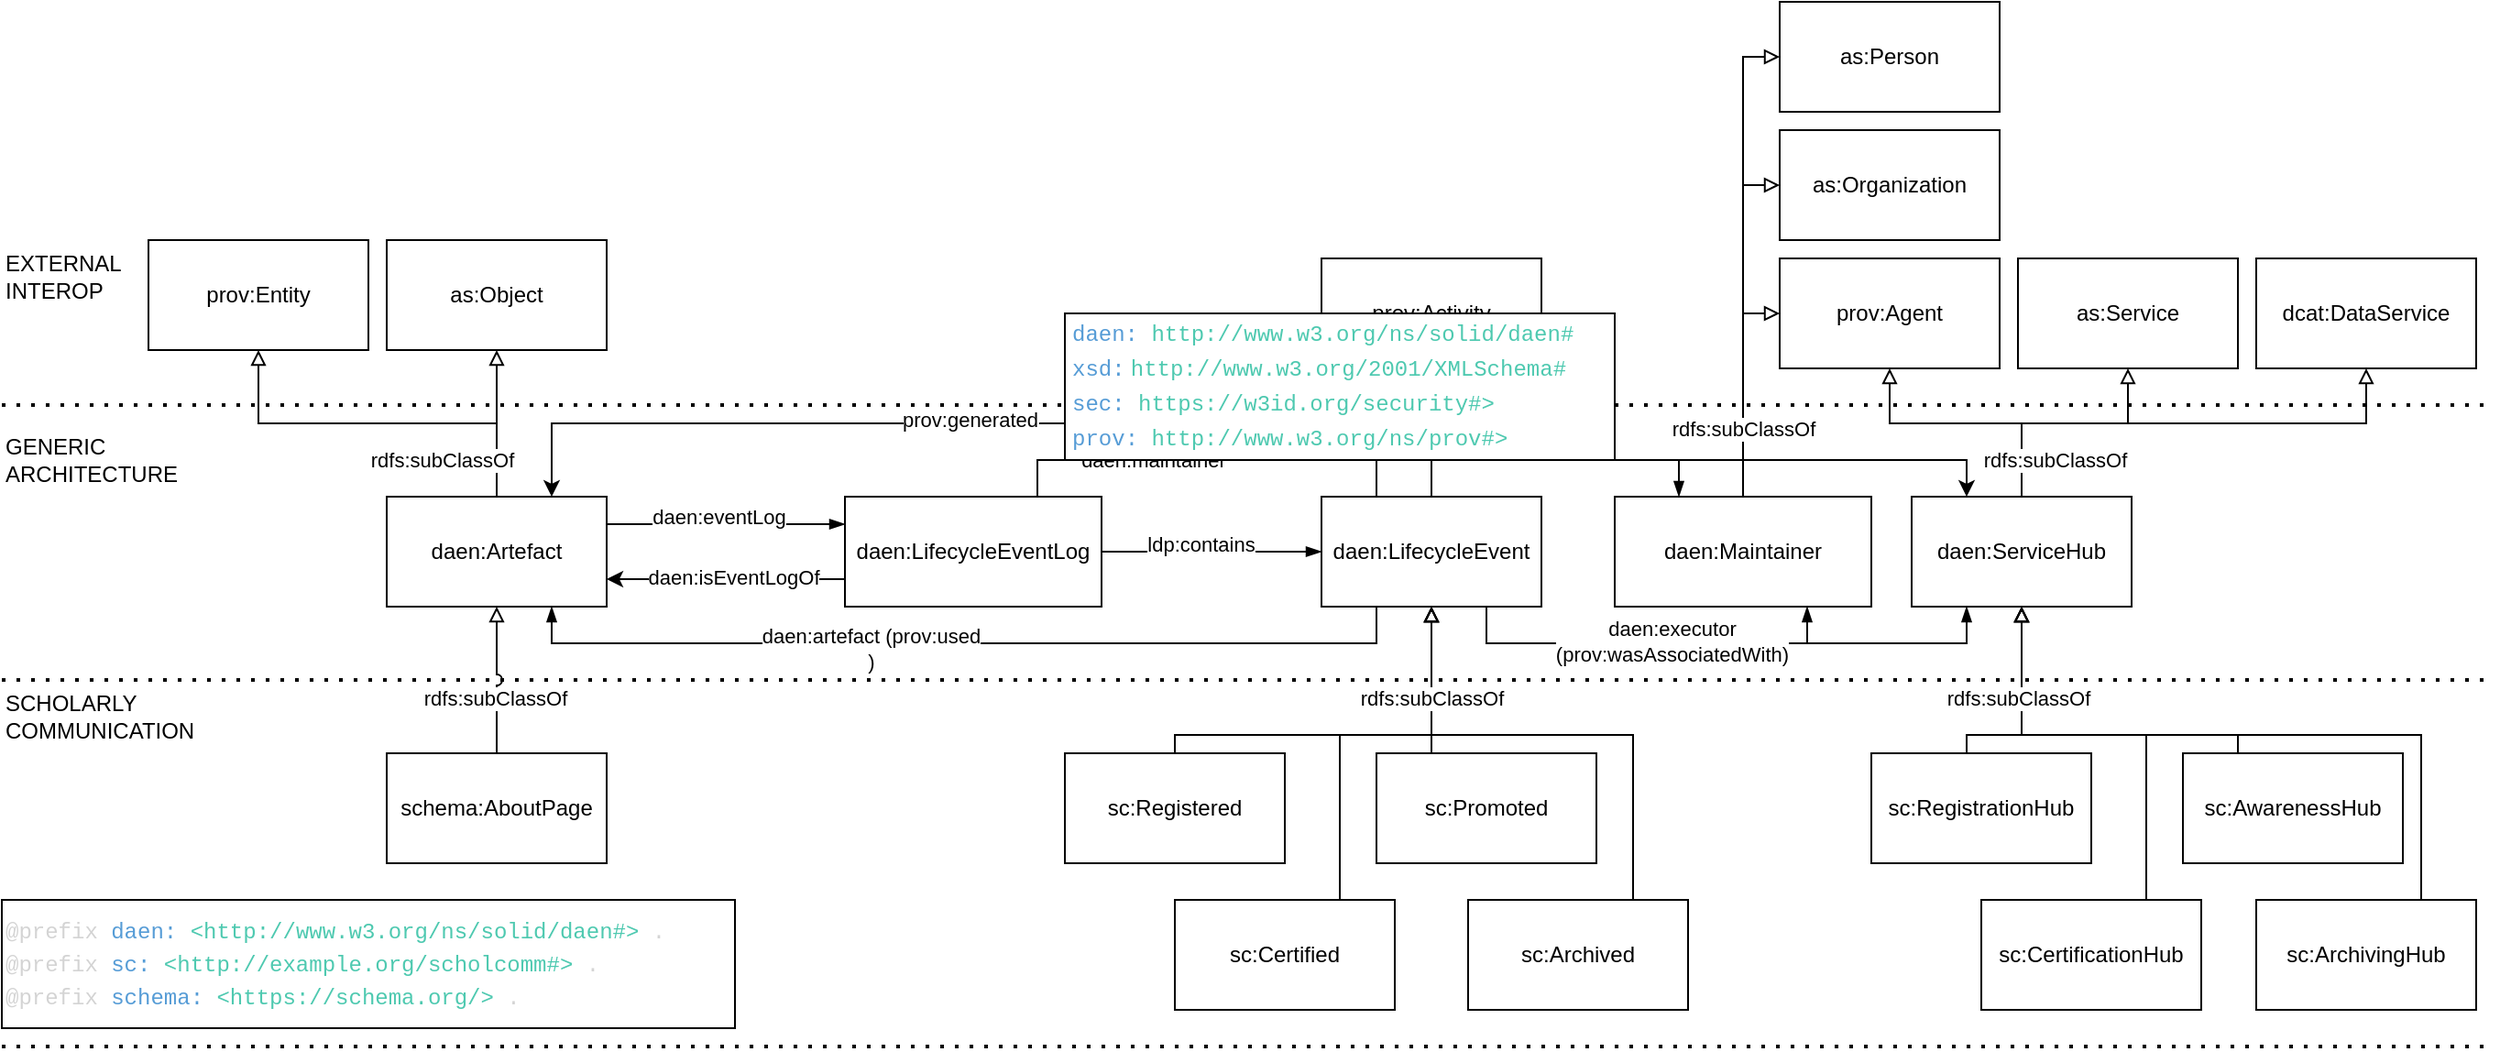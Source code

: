 <mxfile>
    <diagram id="96NRO8-w1tcUMCUkDhEH" name="Page-1">
        <mxGraphModel dx="1364" dy="1617" grid="1" gridSize="10" guides="1" tooltips="1" connect="1" arrows="1" fold="1" page="1" pageScale="1" pageWidth="827" pageHeight="1169" math="0" shadow="0">
            <root>
                <mxCell id="0"/>
                <mxCell id="1" parent="0"/>
                <mxCell id="89" style="edgeStyle=orthogonalEdgeStyle;rounded=0;orthogonalLoop=1;jettySize=auto;html=1;exitX=0.75;exitY=1;exitDx=0;exitDy=0;entryX=0.75;entryY=1;entryDx=0;entryDy=0;endArrow=blockThin;endFill=1;" parent="1" source="4" target="69" edge="1">
                    <mxGeometry relative="1" as="geometry"/>
                </mxCell>
                <mxCell id="2" value="prov:Activity" style="rounded=0;whiteSpace=wrap;html=1;" parent="1" vertex="1">
                    <mxGeometry x="360" y="10" width="120" height="60" as="geometry"/>
                </mxCell>
                <mxCell id="6" style="edgeStyle=orthogonalEdgeStyle;rounded=0;orthogonalLoop=1;jettySize=auto;html=1;exitX=0.5;exitY=0;exitDx=0;exitDy=0;endArrow=block;endFill=0;" parent="1" source="4" target="2" edge="1">
                    <mxGeometry relative="1" as="geometry"/>
                </mxCell>
                <mxCell id="7" value="rdfs:subClassOf" style="edgeLabel;html=1;align=center;verticalAlign=middle;resizable=0;points=[];" parent="6" vertex="1" connectable="0">
                    <mxGeometry x="-0.127" y="-2" relative="1" as="geometry">
                        <mxPoint x="18" y="-9" as="offset"/>
                    </mxGeometry>
                </mxCell>
                <mxCell id="46" style="edgeStyle=orthogonalEdgeStyle;rounded=0;orthogonalLoop=1;jettySize=auto;html=1;exitX=0.75;exitY=1;exitDx=0;exitDy=0;entryX=0.25;entryY=1;entryDx=0;entryDy=0;endArrow=blockThin;endFill=1;" parent="1" source="4" target="11" edge="1">
                    <mxGeometry relative="1" as="geometry"/>
                </mxCell>
                <mxCell id="47" value="daen:executor&lt;br&gt;(prov:wasAssociatedWith)" style="edgeLabel;html=1;align=center;verticalAlign=middle;resizable=0;points=[];" parent="46" vertex="1" connectable="0">
                    <mxGeometry x="-0.024" y="1" relative="1" as="geometry">
                        <mxPoint x="-27" as="offset"/>
                    </mxGeometry>
                </mxCell>
                <mxCell id="4" value="daen:LifecycleEvent" style="rounded=0;whiteSpace=wrap;html=1;" parent="1" vertex="1">
                    <mxGeometry x="360" y="140" width="120" height="60" as="geometry"/>
                </mxCell>
                <mxCell id="8" value="prov:Agent" style="rounded=0;whiteSpace=wrap;html=1;" parent="1" vertex="1">
                    <mxGeometry x="610" y="10" width="120" height="60" as="geometry"/>
                </mxCell>
                <mxCell id="88" style="edgeStyle=orthogonalEdgeStyle;rounded=0;orthogonalLoop=1;jettySize=auto;html=1;exitX=0.5;exitY=0;exitDx=0;exitDy=0;entryX=0.5;entryY=1;entryDx=0;entryDy=0;endArrow=block;endFill=0;" parent="1" source="11" target="87" edge="1">
                    <mxGeometry relative="1" as="geometry">
                        <Array as="points">
                            <mxPoint x="742" y="100"/>
                            <mxPoint x="930" y="100"/>
                        </Array>
                    </mxGeometry>
                </mxCell>
                <mxCell id="11" value="daen:ServiceHub" style="rounded=0;whiteSpace=wrap;html=1;" parent="1" vertex="1">
                    <mxGeometry x="682" y="140" width="120" height="60" as="geometry"/>
                </mxCell>
                <mxCell id="38" style="edgeStyle=orthogonalEdgeStyle;rounded=0;orthogonalLoop=1;jettySize=auto;html=1;exitX=0.25;exitY=0;exitDx=0;exitDy=0;entryX=0.5;entryY=1;entryDx=0;entryDy=0;endArrow=block;endFill=0;" parent="1" source="12" target="11" edge="1">
                    <mxGeometry relative="1" as="geometry">
                        <Array as="points">
                            <mxPoint x="712" y="280"/>
                            <mxPoint x="712" y="270"/>
                            <mxPoint x="742" y="270"/>
                        </Array>
                    </mxGeometry>
                </mxCell>
                <mxCell id="12" value="sc:RegistrationHub" style="rounded=0;whiteSpace=wrap;html=1;" parent="1" vertex="1">
                    <mxGeometry x="660" y="280" width="120" height="60" as="geometry"/>
                </mxCell>
                <mxCell id="14" value="as:Object" style="rounded=0;whiteSpace=wrap;html=1;" parent="1" vertex="1">
                    <mxGeometry x="-150" width="120" height="60" as="geometry"/>
                </mxCell>
                <mxCell id="15" value="as:Service" style="rounded=0;whiteSpace=wrap;html=1;" parent="1" vertex="1">
                    <mxGeometry x="740" y="10" width="120" height="60" as="geometry"/>
                </mxCell>
                <mxCell id="16" style="edgeStyle=orthogonalEdgeStyle;rounded=0;orthogonalLoop=1;jettySize=auto;html=1;exitX=0.5;exitY=0;exitDx=0;exitDy=0;entryX=0.5;entryY=1;entryDx=0;entryDy=0;endArrow=block;endFill=0;" parent="1" source="11" target="15" edge="1">
                    <mxGeometry relative="1" as="geometry">
                        <Array as="points">
                            <mxPoint x="742" y="100"/>
                            <mxPoint x="800" y="100"/>
                        </Array>
                    </mxGeometry>
                </mxCell>
                <mxCell id="9" style="edgeStyle=orthogonalEdgeStyle;rounded=0;orthogonalLoop=1;jettySize=auto;html=1;exitX=0.5;exitY=0;exitDx=0;exitDy=0;endArrow=block;endFill=0;" parent="1" source="11" target="8" edge="1">
                    <mxGeometry relative="1" as="geometry">
                        <Array as="points">
                            <mxPoint x="742" y="100"/>
                            <mxPoint x="670" y="100"/>
                        </Array>
                    </mxGeometry>
                </mxCell>
                <mxCell id="10" value="rdfs:subClassOf" style="edgeLabel;html=1;align=center;verticalAlign=middle;resizable=0;points=[];" parent="9" vertex="1" connectable="0">
                    <mxGeometry x="-0.127" y="-2" relative="1" as="geometry">
                        <mxPoint x="40" y="22" as="offset"/>
                    </mxGeometry>
                </mxCell>
                <mxCell id="18" style="edgeStyle=orthogonalEdgeStyle;rounded=0;orthogonalLoop=1;jettySize=auto;html=1;exitX=0.5;exitY=0;exitDx=0;exitDy=0;endArrow=block;endFill=0;" parent="1" source="17" target="14" edge="1">
                    <mxGeometry relative="1" as="geometry"/>
                </mxCell>
                <mxCell id="20" style="edgeStyle=orthogonalEdgeStyle;rounded=0;orthogonalLoop=1;jettySize=auto;html=1;exitX=0.5;exitY=0;exitDx=0;exitDy=0;entryX=0.5;entryY=1;entryDx=0;entryDy=0;endArrow=block;endFill=0;" parent="1" source="17" target="19" edge="1">
                    <mxGeometry relative="1" as="geometry"/>
                </mxCell>
                <mxCell id="35" value="rdfs:subClassOf" style="edgeLabel;html=1;align=center;verticalAlign=middle;resizable=0;points=[];" parent="20" vertex="1" connectable="0">
                    <mxGeometry x="-0.525" y="-1" relative="1" as="geometry">
                        <mxPoint x="-20" y="21" as="offset"/>
                    </mxGeometry>
                </mxCell>
                <mxCell id="80" style="edgeStyle=orthogonalEdgeStyle;rounded=0;orthogonalLoop=1;jettySize=auto;html=1;exitX=1;exitY=0.25;exitDx=0;exitDy=0;entryX=0;entryY=0.25;entryDx=0;entryDy=0;endArrow=blockThin;endFill=1;" parent="1" source="17" target="57" edge="1">
                    <mxGeometry relative="1" as="geometry"/>
                </mxCell>
                <mxCell id="81" value="daen:eventLog" style="edgeLabel;html=1;align=center;verticalAlign=middle;resizable=0;points=[];" parent="80" vertex="1" connectable="0">
                    <mxGeometry x="-0.062" y="4" relative="1" as="geometry">
                        <mxPoint as="offset"/>
                    </mxGeometry>
                </mxCell>
                <mxCell id="17" value="daen:Artefact" style="rounded=0;whiteSpace=wrap;html=1;" parent="1" vertex="1">
                    <mxGeometry x="-150" y="140" width="120" height="60" as="geometry"/>
                </mxCell>
                <mxCell id="19" value="prov:Entity" style="rounded=0;whiteSpace=wrap;html=1;" parent="1" vertex="1">
                    <mxGeometry x="-280" width="120" height="60" as="geometry"/>
                </mxCell>
                <mxCell id="39" style="edgeStyle=orthogonalEdgeStyle;rounded=0;orthogonalLoop=1;jettySize=auto;html=1;exitX=0.75;exitY=0;exitDx=0;exitDy=0;entryX=0.5;entryY=1;entryDx=0;entryDy=0;endArrow=block;endFill=0;" parent="1" source="21" target="11" edge="1">
                    <mxGeometry relative="1" as="geometry">
                        <Array as="points">
                            <mxPoint x="810" y="270"/>
                            <mxPoint x="742" y="270"/>
                        </Array>
                    </mxGeometry>
                </mxCell>
                <mxCell id="21" value="sc:CertificationHub" style="rounded=0;whiteSpace=wrap;html=1;" parent="1" vertex="1">
                    <mxGeometry x="720" y="360" width="120" height="60" as="geometry"/>
                </mxCell>
                <mxCell id="40" style="edgeStyle=orthogonalEdgeStyle;rounded=0;orthogonalLoop=1;jettySize=auto;html=1;entryX=0.5;entryY=1;entryDx=0;entryDy=0;endArrow=block;endFill=0;exitX=0.25;exitY=0;exitDx=0;exitDy=0;" parent="1" source="22" target="11" edge="1">
                    <mxGeometry relative="1" as="geometry">
                        <mxPoint x="860" y="280" as="sourcePoint"/>
                        <Array as="points">
                            <mxPoint x="860" y="270"/>
                            <mxPoint x="742" y="270"/>
                        </Array>
                    </mxGeometry>
                </mxCell>
                <mxCell id="22" value="sc:AwarenessHub" style="rounded=0;whiteSpace=wrap;html=1;" parent="1" vertex="1">
                    <mxGeometry x="830" y="280" width="120" height="60" as="geometry"/>
                </mxCell>
                <mxCell id="23" value="" style="endArrow=none;dashed=1;html=1;dashPattern=1 3;strokeWidth=2;" parent="1" edge="1">
                    <mxGeometry width="50" height="50" relative="1" as="geometry">
                        <mxPoint x="-360" y="240" as="sourcePoint"/>
                        <mxPoint x="1000" y="240" as="targetPoint"/>
                    </mxGeometry>
                </mxCell>
                <mxCell id="24" value="" style="endArrow=none;dashed=1;html=1;dashPattern=1 3;strokeWidth=2;" parent="1" edge="1">
                    <mxGeometry width="50" height="50" relative="1" as="geometry">
                        <mxPoint x="-360" y="440" as="sourcePoint"/>
                        <mxPoint x="1000" y="440" as="targetPoint"/>
                    </mxGeometry>
                </mxCell>
                <mxCell id="41" style="edgeStyle=orthogonalEdgeStyle;rounded=0;orthogonalLoop=1;jettySize=auto;html=1;exitX=0.75;exitY=0;exitDx=0;exitDy=0;endArrow=block;endFill=0;entryX=0.5;entryY=1;entryDx=0;entryDy=0;" parent="1" source="25" target="11" edge="1">
                    <mxGeometry relative="1" as="geometry">
                        <mxPoint x="682" y="180" as="targetPoint"/>
                        <Array as="points">
                            <mxPoint x="960" y="270"/>
                            <mxPoint x="742" y="270"/>
                        </Array>
                    </mxGeometry>
                </mxCell>
                <mxCell id="42" value="rdfs:subClassOf" style="edgeLabel;html=1;align=center;verticalAlign=middle;resizable=0;points=[];" parent="41" vertex="1" connectable="0">
                    <mxGeometry x="0.514" relative="1" as="geometry">
                        <mxPoint x="-24" y="-20" as="offset"/>
                    </mxGeometry>
                </mxCell>
                <mxCell id="25" value="sc:ArchivingHub" style="rounded=0;whiteSpace=wrap;html=1;" parent="1" vertex="1">
                    <mxGeometry x="870" y="360" width="120" height="60" as="geometry"/>
                </mxCell>
                <mxCell id="30" style="edgeStyle=orthogonalEdgeStyle;rounded=0;orthogonalLoop=1;jettySize=auto;html=1;exitX=0.5;exitY=0;exitDx=0;exitDy=0;entryX=0.5;entryY=1;entryDx=0;entryDy=0;endArrow=block;endFill=0;" parent="1" source="26" target="4" edge="1">
                    <mxGeometry relative="1" as="geometry">
                        <Array as="points">
                            <mxPoint x="280" y="270"/>
                            <mxPoint x="420" y="270"/>
                        </Array>
                    </mxGeometry>
                </mxCell>
                <mxCell id="26" value="sc:Registered" style="rounded=0;whiteSpace=wrap;html=1;" parent="1" vertex="1">
                    <mxGeometry x="220" y="280" width="120" height="60" as="geometry"/>
                </mxCell>
                <mxCell id="86" style="edgeStyle=orthogonalEdgeStyle;rounded=0;orthogonalLoop=1;jettySize=auto;html=1;exitX=0.75;exitY=0;exitDx=0;exitDy=0;entryX=0.5;entryY=1;entryDx=0;entryDy=0;endArrow=block;endFill=0;" parent="1" source="27" target="4" edge="1">
                    <mxGeometry relative="1" as="geometry">
                        <Array as="points">
                            <mxPoint x="370" y="270"/>
                            <mxPoint x="420" y="270"/>
                        </Array>
                    </mxGeometry>
                </mxCell>
                <mxCell id="27" value="sc:Certified" style="rounded=0;whiteSpace=wrap;html=1;" parent="1" vertex="1">
                    <mxGeometry x="280" y="360" width="120" height="60" as="geometry"/>
                </mxCell>
                <mxCell id="32" style="edgeStyle=orthogonalEdgeStyle;rounded=0;orthogonalLoop=1;jettySize=auto;html=1;exitX=0.5;exitY=0;exitDx=0;exitDy=0;endArrow=block;endFill=0;entryX=0.5;entryY=1;entryDx=0;entryDy=0;" parent="1" source="28" target="4" edge="1">
                    <mxGeometry relative="1" as="geometry">
                        <mxPoint x="558" y="290" as="targetPoint"/>
                        <Array as="points">
                            <mxPoint x="420" y="280"/>
                        </Array>
                    </mxGeometry>
                </mxCell>
                <mxCell id="28" value="sc:Promoted" style="rounded=0;whiteSpace=wrap;html=1;" parent="1" vertex="1">
                    <mxGeometry x="390" y="280" width="120" height="60" as="geometry"/>
                </mxCell>
                <mxCell id="33" style="edgeStyle=orthogonalEdgeStyle;rounded=0;orthogonalLoop=1;jettySize=auto;html=1;exitX=0.75;exitY=0;exitDx=0;exitDy=0;entryX=0.5;entryY=1;entryDx=0;entryDy=0;endArrow=block;endFill=0;" parent="1" source="29" target="4" edge="1">
                    <mxGeometry relative="1" as="geometry">
                        <Array as="points">
                            <mxPoint x="530" y="270"/>
                            <mxPoint x="420" y="270"/>
                        </Array>
                    </mxGeometry>
                </mxCell>
                <mxCell id="36" value="rdfs:subClassOf" style="edgeLabel;html=1;align=center;verticalAlign=middle;resizable=0;points=[];" parent="33" vertex="1" connectable="0">
                    <mxGeometry x="0.525" y="2" relative="1" as="geometry">
                        <mxPoint x="2" y="-14" as="offset"/>
                    </mxGeometry>
                </mxCell>
                <mxCell id="29" value="sc:Archived" style="rounded=0;whiteSpace=wrap;html=1;" parent="1" vertex="1">
                    <mxGeometry x="440" y="360" width="120" height="60" as="geometry"/>
                </mxCell>
                <mxCell id="67" style="edgeStyle=orthogonalEdgeStyle;rounded=0;jumpStyle=arc;orthogonalLoop=1;jettySize=auto;html=1;exitX=0.5;exitY=0;exitDx=0;exitDy=0;entryX=0.5;entryY=1;entryDx=0;entryDy=0;fontSize=11;endArrow=block;endFill=0;" parent="1" source="43" target="17" edge="1">
                    <mxGeometry relative="1" as="geometry"/>
                </mxCell>
                <mxCell id="90" value="rdfs:subClassOf" style="edgeLabel;html=1;align=center;verticalAlign=middle;resizable=0;points=[];" parent="67" vertex="1" connectable="0">
                    <mxGeometry x="-0.233" y="2" relative="1" as="geometry">
                        <mxPoint x="1" as="offset"/>
                    </mxGeometry>
                </mxCell>
                <mxCell id="43" value="schema:AboutPage" style="rounded=0;whiteSpace=wrap;html=1;" parent="1" vertex="1">
                    <mxGeometry x="-150" y="280" width="120" height="60" as="geometry"/>
                </mxCell>
                <mxCell id="44" value="EXTERNAL&lt;br&gt;INTEROP" style="text;html=1;strokeColor=none;fillColor=none;align=left;verticalAlign=middle;whiteSpace=wrap;rounded=0;" parent="1" vertex="1">
                    <mxGeometry x="-360" y="10" width="60" height="20" as="geometry"/>
                </mxCell>
                <mxCell id="45" value="GENERIC&lt;br&gt;ARCHITECTURE" style="text;html=1;strokeColor=none;fillColor=none;align=left;verticalAlign=middle;whiteSpace=wrap;rounded=0;" parent="1" vertex="1">
                    <mxGeometry x="-360" y="110" width="60" height="20" as="geometry"/>
                </mxCell>
                <mxCell id="49" style="edgeStyle=orthogonalEdgeStyle;rounded=0;orthogonalLoop=1;jettySize=auto;html=1;exitX=0.25;exitY=1;exitDx=0;exitDy=0;entryX=0.75;entryY=1;entryDx=0;entryDy=0;endArrow=blockThin;endFill=1;jumpStyle=arc;" parent="1" source="4" target="17" edge="1">
                    <mxGeometry relative="1" as="geometry"/>
                </mxCell>
                <mxCell id="50" value="daen:artefact (prov:used&lt;br style=&quot;font-size: 11px;&quot;&gt;)" style="edgeLabel;align=center;verticalAlign=middle;resizable=0;points=[];spacing=2;imageAspect=1;html=1;labelPosition=center;verticalLabelPosition=middle;fontSize=11;" parent="49" vertex="1" connectable="0">
                    <mxGeometry x="0.209" y="2" relative="1" as="geometry">
                        <mxPoint y="1" as="offset"/>
                    </mxGeometry>
                </mxCell>
                <mxCell id="53" value="SCHOLARLY&lt;br&gt;COMMUNICATION" style="text;html=1;strokeColor=none;fillColor=none;align=left;verticalAlign=middle;whiteSpace=wrap;rounded=0;" parent="1" vertex="1">
                    <mxGeometry x="-360" y="250" width="60" height="20" as="geometry"/>
                </mxCell>
                <mxCell id="82" style="edgeStyle=orthogonalEdgeStyle;rounded=0;orthogonalLoop=1;jettySize=auto;html=1;exitX=1;exitY=0.5;exitDx=0;exitDy=0;entryX=0;entryY=0.5;entryDx=0;entryDy=0;endArrow=blockThin;endFill=1;" parent="1" source="57" target="4" edge="1">
                    <mxGeometry relative="1" as="geometry"/>
                </mxCell>
                <mxCell id="84" value="ldp:contains" style="edgeLabel;html=1;align=center;verticalAlign=middle;resizable=0;points=[];" parent="82" vertex="1" connectable="0">
                    <mxGeometry x="-0.121" y="4" relative="1" as="geometry">
                        <mxPoint x="1" as="offset"/>
                    </mxGeometry>
                </mxCell>
                <mxCell id="v-Gxst9eKZCNWyyGpTo5-90" style="edgeStyle=orthogonalEdgeStyle;rounded=0;orthogonalLoop=1;jettySize=auto;html=1;exitX=0;exitY=0.75;exitDx=0;exitDy=0;entryX=1;entryY=0.75;entryDx=0;entryDy=0;" parent="1" source="57" target="17" edge="1">
                    <mxGeometry relative="1" as="geometry"/>
                </mxCell>
                <mxCell id="v-Gxst9eKZCNWyyGpTo5-91" value="daen:isEventLogOf" style="edgeLabel;html=1;align=center;verticalAlign=middle;resizable=0;points=[];" parent="v-Gxst9eKZCNWyyGpTo5-90" vertex="1" connectable="0">
                    <mxGeometry x="0.326" y="-1" relative="1" as="geometry">
                        <mxPoint x="25" as="offset"/>
                    </mxGeometry>
                </mxCell>
                <mxCell id="92" style="edgeStyle=orthogonalEdgeStyle;html=1;exitX=0.25;exitY=0;exitDx=0;exitDy=0;entryX=0.75;entryY=0;entryDx=0;entryDy=0;rounded=0;jumpStyle=arc;" parent="1" source="4" target="17" edge="1">
                    <mxGeometry relative="1" as="geometry">
                        <Array as="points">
                            <mxPoint x="390" y="100"/>
                            <mxPoint x="-60" y="100"/>
                        </Array>
                    </mxGeometry>
                </mxCell>
                <mxCell id="93" value="prov:generated" style="edgeLabel;html=1;align=center;verticalAlign=middle;resizable=0;points=[];" parent="92" vertex="1" connectable="0">
                    <mxGeometry x="-0.01" y="-2" relative="1" as="geometry">
                        <mxPoint as="offset"/>
                    </mxGeometry>
                </mxCell>
                <mxCell id="94" style="edgeStyle=orthogonalEdgeStyle;html=1;exitX=0.75;exitY=0;exitDx=0;exitDy=0;entryX=0.25;entryY=0;entryDx=0;entryDy=0;jumpStyle=arc;rounded=0;" edge="1" parent="1" source="57" target="11">
                    <mxGeometry relative="1" as="geometry">
                        <Array as="points">
                            <mxPoint x="205" y="120"/>
                            <mxPoint x="712" y="120"/>
                        </Array>
                    </mxGeometry>
                </mxCell>
                <mxCell id="57" value="daen:LifecycleEventLog" style="rounded=0;whiteSpace=wrap;html=1;" parent="1" vertex="1">
                    <mxGeometry x="100" y="140" width="140" height="60" as="geometry"/>
                </mxCell>
                <mxCell id="65" value="&lt;div style=&quot;color: rgb(212 , 212 , 212) ; font-family: &amp;#34;menlo&amp;#34; , &amp;#34;monaco&amp;#34; , &amp;#34;courier new&amp;#34; , monospace ; font-size: 12px ; line-height: 18px&quot;&gt;&lt;div&gt;@prefix &lt;span style=&quot;color: rgb(86 , 156 , 214)&quot;&gt;daen:&lt;/span&gt; &lt;span style=&quot;color: rgb(78 , 201 , 176)&quot;&gt;&amp;lt;http://www.w3.org/ns/solid/daen#&amp;gt;&lt;/span&gt; . &lt;/div&gt;&lt;div&gt;@prefix &lt;span style=&quot;color: rgb(86 , 156 , 214)&quot;&gt;sc:&lt;/span&gt; &lt;span style=&quot;color: rgb(78 , 201 , 176)&quot;&gt;&amp;lt;http://example.org/scholcomm#&amp;gt;&lt;/span&gt; . &lt;/div&gt;&lt;div&gt;@prefix&amp;nbsp;&lt;span style=&quot;color: rgb(86 , 156 , 214)&quot;&gt;schema:&lt;/span&gt;&amp;nbsp;&lt;span style=&quot;color: rgb(78 , 201 , 176)&quot;&gt;&amp;lt;https://schema.org/&amp;gt;&lt;/span&gt;&amp;nbsp;.&lt;br&gt;&lt;/div&gt;&lt;/div&gt;" style="rounded=0;whiteSpace=wrap;html=1;fontSize=11;align=left;" parent="1" vertex="1">
                    <mxGeometry x="-360" y="360" width="400" height="70" as="geometry"/>
                </mxCell>
                <mxCell id="73" style="edgeStyle=orthogonalEdgeStyle;rounded=0;orthogonalLoop=1;jettySize=auto;html=1;exitX=0.75;exitY=0;exitDx=0;exitDy=0;entryX=0.25;entryY=0;entryDx=0;entryDy=0;endArrow=blockThin;endFill=1;jumpStyle=arc;" parent="1" source="57" target="69" edge="1">
                    <mxGeometry relative="1" as="geometry"/>
                </mxCell>
                <mxCell id="74" value="daen:maintainer" style="edgeLabel;html=1;align=center;verticalAlign=middle;resizable=0;points=[];" parent="73" vertex="1" connectable="0">
                    <mxGeometry x="-0.699" y="4" relative="1" as="geometry">
                        <mxPoint x="24" y="4" as="offset"/>
                    </mxGeometry>
                </mxCell>
                <mxCell id="75" style="edgeStyle=orthogonalEdgeStyle;rounded=0;orthogonalLoop=1;jettySize=auto;html=1;exitX=0.5;exitY=0;exitDx=0;exitDy=0;entryX=0;entryY=0.5;entryDx=0;entryDy=0;endArrow=block;endFill=0;" parent="1" source="69" target="77" edge="1">
                    <mxGeometry relative="1" as="geometry"/>
                </mxCell>
                <mxCell id="78" style="edgeStyle=orthogonalEdgeStyle;rounded=0;orthogonalLoop=1;jettySize=auto;html=1;exitX=0.5;exitY=0;exitDx=0;exitDy=0;entryX=0;entryY=0.5;entryDx=0;entryDy=0;endArrow=block;endFill=0;" parent="1" source="69" target="76" edge="1">
                    <mxGeometry relative="1" as="geometry"/>
                </mxCell>
                <mxCell id="69" value="daen:Maintainer" style="rounded=0;whiteSpace=wrap;html=1;" parent="1" vertex="1">
                    <mxGeometry x="520" y="140" width="140" height="60" as="geometry"/>
                </mxCell>
                <mxCell id="76" value="as:Organization" style="rounded=0;whiteSpace=wrap;html=1;" parent="1" vertex="1">
                    <mxGeometry x="610" y="-60" width="120" height="60" as="geometry"/>
                </mxCell>
                <mxCell id="77" value="as:Person" style="rounded=0;whiteSpace=wrap;html=1;" parent="1" vertex="1">
                    <mxGeometry x="610" y="-130" width="120" height="60" as="geometry"/>
                </mxCell>
                <mxCell id="34" value="" style="endArrow=none;dashed=1;html=1;dashPattern=1 3;strokeWidth=2;" parent="1" edge="1">
                    <mxGeometry width="50" height="50" relative="1" as="geometry">
                        <mxPoint x="-360" y="90" as="sourcePoint"/>
                        <mxPoint x="1000" y="90" as="targetPoint"/>
                    </mxGeometry>
                </mxCell>
                <mxCell id="71" style="edgeStyle=orthogonalEdgeStyle;rounded=0;orthogonalLoop=1;jettySize=auto;html=1;exitX=0.5;exitY=0;exitDx=0;exitDy=0;entryX=0;entryY=0.5;entryDx=0;entryDy=0;endArrow=block;endFill=0;" parent="1" source="69" target="8" edge="1">
                    <mxGeometry relative="1" as="geometry"/>
                </mxCell>
                <mxCell id="72" value="rdfs:subClassOf" style="edgeLabel;html=1;align=center;verticalAlign=middle;resizable=0;points=[];" parent="71" vertex="1" connectable="0">
                    <mxGeometry x="-0.673" y="3" relative="1" as="geometry">
                        <mxPoint x="3" y="-18" as="offset"/>
                    </mxGeometry>
                </mxCell>
                <mxCell id="87" value="dcat:DataService" style="rounded=0;whiteSpace=wrap;html=1;" parent="1" vertex="1">
                    <mxGeometry x="870" y="10" width="120" height="60" as="geometry"/>
                </mxCell>
                <mxCell id="qBZwQEWkajEI-cUpgTss-94" value="&lt;div style=&quot;line-height: 18px&quot;&gt;&lt;div style=&quot;color: rgb(212 , 212 , 212) ; font-family: &amp;#34;menlo&amp;#34; , &amp;#34;monaco&amp;#34; , &amp;#34;courier new&amp;#34; , monospace ; font-size: 12px&quot;&gt;&lt;span style=&quot;color: rgb(86 , 156 , 214)&quot;&gt;daen:&lt;/span&gt; &lt;span style=&quot;color: rgb(78 , 201 , 176)&quot;&gt;http://www.w3.org/ns/solid/daen#&lt;/span&gt;&lt;/div&gt;&lt;div&gt;&lt;span style=&quot;color: rgb(86 , 156 , 214) ; font-family: &amp;#34;menlo&amp;#34; , &amp;#34;monaco&amp;#34; , &amp;#34;courier new&amp;#34; , monospace ; font-size: 12px&quot;&gt;xsd:&lt;/span&gt; &lt;font color=&quot;#4ec9b0&quot; face=&quot;menlo, monaco, courier new, monospace&quot;&gt;&lt;span style=&quot;font-size: 12px&quot;&gt;http://www.w3.org/2001/XMLSchema#&lt;/span&gt;&lt;/font&gt;&lt;/div&gt;&lt;div&gt;&lt;span style=&quot;color: rgb(86 , 156 , 214) ; font-family: &amp;#34;menlo&amp;#34; , &amp;#34;monaco&amp;#34; , &amp;#34;courier new&amp;#34; , monospace ; font-size: 12px&quot;&gt;sec&lt;/span&gt;&lt;span style=&quot;color: rgb(86 , 156 , 214) ; font-family: &amp;#34;menlo&amp;#34; , &amp;#34;monaco&amp;#34; , &amp;#34;courier new&amp;#34; , monospace ; font-size: 12px&quot;&gt;:&lt;/span&gt;&lt;font color=&quot;#d4d4d4&quot; face=&quot;menlo, monaco, courier new, monospace&quot;&gt;&lt;span style=&quot;font-size: 12px&quot;&gt;&amp;nbsp;&lt;/span&gt;&lt;/font&gt;&lt;font color=&quot;#4ec9b0&quot; face=&quot;menlo, monaco, courier new, monospace&quot;&gt;&lt;span style=&quot;font-size: 12px&quot;&gt;https://w3id.org/security#&amp;gt;&lt;/span&gt;&lt;/font&gt;&lt;br&gt;&lt;/div&gt;&lt;div&gt;&lt;span style=&quot;color: rgb(86 , 156 , 214) ; font-family: &amp;#34;menlo&amp;#34; , &amp;#34;monaco&amp;#34; , &amp;#34;courier new&amp;#34; , monospace ; font-size: 12px&quot;&gt;prov&lt;/span&gt;&lt;span style=&quot;color: rgb(86 , 156 , 214) ; font-family: &amp;#34;menlo&amp;#34; , &amp;#34;monaco&amp;#34; , &amp;#34;courier new&amp;#34; , monospace ; font-size: 12px&quot;&gt;:&lt;/span&gt;&lt;font color=&quot;#d4d4d4&quot; face=&quot;menlo, monaco, courier new, monospace&quot;&gt;&lt;span style=&quot;font-size: 12px&quot;&gt;&amp;nbsp;&lt;/span&gt;&lt;/font&gt;&lt;font color=&quot;#4ec9b0&quot; face=&quot;menlo, monaco, courier new, monospace&quot;&gt;&lt;span style=&quot;font-size: 12px&quot;&gt;http://www.w3.org/ns/prov#&amp;gt;&lt;/span&gt;&lt;/font&gt;&lt;font color=&quot;#d4d4d4&quot; face=&quot;menlo, monaco, courier new, monospace&quot;&gt;&lt;span style=&quot;font-size: 12px&quot;&gt;&lt;br&gt;&lt;/span&gt;&lt;/font&gt;&lt;/div&gt;&lt;/div&gt;" style="rounded=0;whiteSpace=wrap;html=1;fontSize=11;align=left;spacingLeft=2;" vertex="1" parent="1">
                    <mxGeometry x="220" y="40" width="300" height="80" as="geometry"/>
                </mxCell>
            </root>
        </mxGraphModel>
    </diagram>
    <diagram id="2PWo6E2oU9eMiRFpoRWX" name="Page-2">
        <mxGraphModel dx="1364" dy="448" grid="1" gridSize="10" guides="1" tooltips="1" connect="1" arrows="1" fold="1" page="1" pageScale="1" pageWidth="827" pageHeight="1169" math="0" shadow="0">
            <root>
                <mxCell id="ksJMwnucMTG4WgAD_6or-0"/>
                <mxCell id="ksJMwnucMTG4WgAD_6or-1" parent="ksJMwnucMTG4WgAD_6or-0"/>
                <mxCell id="sRG0bVfzrxOdBr51Hzcg-0" style="edgeStyle=orthogonalEdgeStyle;rounded=0;orthogonalLoop=1;jettySize=auto;html=1;endArrow=blockThin;endFill=1;entryX=0;entryY=0.5;entryDx=0;entryDy=0;exitX=1;exitY=0.25;exitDx=0;exitDy=0;" parent="ksJMwnucMTG4WgAD_6or-1" source="sRG0bVfzrxOdBr51Hzcg-3" target="sRG0bVfzrxOdBr51Hzcg-15" edge="1">
                    <mxGeometry relative="1" as="geometry">
                        <mxPoint x="240" y="310" as="sourcePoint"/>
                        <mxPoint x="310" y="190" as="targetPoint"/>
                        <Array as="points">
                            <mxPoint x="320" y="285"/>
                            <mxPoint x="320" y="210"/>
                        </Array>
                    </mxGeometry>
                </mxCell>
                <mxCell id="sRG0bVfzrxOdBr51Hzcg-1" style="edgeStyle=orthogonalEdgeStyle;rounded=0;orthogonalLoop=1;jettySize=auto;html=1;endArrow=blockThin;endFill=1;entryX=0;entryY=0.5;entryDx=0;entryDy=0;exitX=1;exitY=0.25;exitDx=0;exitDy=0;" parent="ksJMwnucMTG4WgAD_6or-1" source="sRG0bVfzrxOdBr51Hzcg-3" target="sRG0bVfzrxOdBr51Hzcg-4" edge="1">
                    <mxGeometry relative="1" as="geometry">
                        <mxPoint x="240" y="250" as="sourcePoint"/>
                        <mxPoint x="350" y="280" as="targetPoint"/>
                    </mxGeometry>
                </mxCell>
                <mxCell id="sRG0bVfzrxOdBr51Hzcg-2" value="daen:executor" style="edgeLabel;html=1;align=center;verticalAlign=middle;resizable=0;points=[];" parent="sRG0bVfzrxOdBr51Hzcg-1" vertex="1" connectable="0">
                    <mxGeometry x="-0.024" y="1" relative="1" as="geometry">
                        <mxPoint x="-11" as="offset"/>
                    </mxGeometry>
                </mxCell>
                <mxCell id="sRG0bVfzrxOdBr51Hzcg-22" value="prov:startedAtTime" style="edgeStyle=orthogonalEdgeStyle;rounded=0;orthogonalLoop=1;jettySize=auto;html=1;exitX=0.25;exitY=1;exitDx=0;exitDy=0;entryX=0.5;entryY=0;entryDx=0;entryDy=0;" parent="ksJMwnucMTG4WgAD_6or-1" source="sRG0bVfzrxOdBr51Hzcg-3" target="sRG0bVfzrxOdBr51Hzcg-21" edge="1">
                    <mxGeometry relative="1" as="geometry"/>
                </mxCell>
                <mxCell id="sRG0bVfzrxOdBr51Hzcg-24" style="edgeStyle=orthogonalEdgeStyle;rounded=0;orthogonalLoop=1;jettySize=auto;html=1;exitX=0.75;exitY=1;exitDx=0;exitDy=0;entryX=0.5;entryY=0;entryDx=0;entryDy=0;" parent="ksJMwnucMTG4WgAD_6or-1" source="sRG0bVfzrxOdBr51Hzcg-3" target="sRG0bVfzrxOdBr51Hzcg-23" edge="1">
                    <mxGeometry relative="1" as="geometry"/>
                </mxCell>
                <mxCell id="sRG0bVfzrxOdBr51Hzcg-25" value="prov:endedAtTime" style="edgeLabel;html=1;align=center;verticalAlign=middle;resizable=0;points=[];" parent="sRG0bVfzrxOdBr51Hzcg-24" vertex="1" connectable="0">
                    <mxGeometry x="-0.048" y="2" relative="1" as="geometry">
                        <mxPoint as="offset"/>
                    </mxGeometry>
                </mxCell>
                <mxCell id="sRG0bVfzrxOdBr51Hzcg-27" value="dct:title" style="edgeStyle=orthogonalEdgeStyle;rounded=0;orthogonalLoop=1;jettySize=auto;html=1;exitX=0.5;exitY=1;exitDx=0;exitDy=0;entryX=0.5;entryY=0;entryDx=0;entryDy=0;" parent="ksJMwnucMTG4WgAD_6or-1" source="sRG0bVfzrxOdBr51Hzcg-3" target="sRG0bVfzrxOdBr51Hzcg-26" edge="1">
                    <mxGeometry relative="1" as="geometry"/>
                </mxCell>
                <mxCell id="oqF87JzMDHWst9PpDzAJ-0" style="edgeStyle=orthogonalEdgeStyle;rounded=0;jumpStyle=arc;html=1;exitX=0;exitY=0.25;exitDx=0;exitDy=0;entryX=0.75;entryY=1;entryDx=0;entryDy=0;strokeColor=#000000;" parent="ksJMwnucMTG4WgAD_6or-1" source="sRG0bVfzrxOdBr51Hzcg-3" target="sRG0bVfzrxOdBr51Hzcg-7" edge="1">
                    <mxGeometry relative="1" as="geometry"/>
                </mxCell>
                <mxCell id="oqF87JzMDHWst9PpDzAJ-1" value="prov:generated" style="edgeLabel;html=1;align=center;verticalAlign=middle;resizable=0;points=[];" parent="oqF87JzMDHWst9PpDzAJ-0" vertex="1" connectable="0">
                    <mxGeometry x="-0.173" y="-4" relative="1" as="geometry">
                        <mxPoint as="offset"/>
                    </mxGeometry>
                </mxCell>
                <mxCell id="1iRMYKe1LAGI42ur1nLv-2" style="edgeStyle=orthogonalEdgeStyle;rounded=0;jumpStyle=arc;html=1;exitX=1;exitY=0.75;exitDx=0;exitDy=0;entryX=0;entryY=0.5;entryDx=0;entryDy=0;" edge="1" parent="ksJMwnucMTG4WgAD_6or-1" source="sRG0bVfzrxOdBr51Hzcg-3" target="1iRMYKe1LAGI42ur1nLv-1">
                    <mxGeometry relative="1" as="geometry">
                        <Array as="points">
                            <mxPoint x="320" y="315"/>
                            <mxPoint x="320" y="390"/>
                        </Array>
                    </mxGeometry>
                </mxCell>
                <mxCell id="1iRMYKe1LAGI42ur1nLv-3" value="sec:signature" style="edgeLabel;html=1;align=center;verticalAlign=middle;resizable=0;points=[];" vertex="1" connectable="0" parent="1iRMYKe1LAGI42ur1nLv-2">
                    <mxGeometry x="-0.745" y="2" relative="1" as="geometry">
                        <mxPoint x="15" y="2" as="offset"/>
                    </mxGeometry>
                </mxCell>
                <mxCell id="sRG0bVfzrxOdBr51Hzcg-3" value="daen:LifecycleEvent" style="rounded=0;whiteSpace=wrap;html=1;" parent="ksJMwnucMTG4WgAD_6or-1" vertex="1">
                    <mxGeometry x="80" y="270" width="140" height="60" as="geometry"/>
                </mxCell>
                <mxCell id="sRG0bVfzrxOdBr51Hzcg-4" value="daen:ServiceHub" style="rounded=0;whiteSpace=wrap;html=1;" parent="ksJMwnucMTG4WgAD_6or-1" vertex="1">
                    <mxGeometry x="340" y="255" width="140" height="60" as="geometry"/>
                </mxCell>
                <mxCell id="sRG0bVfzrxOdBr51Hzcg-5" style="edgeStyle=orthogonalEdgeStyle;rounded=0;orthogonalLoop=1;jettySize=auto;html=1;exitX=1;exitY=0.25;exitDx=0;exitDy=0;entryX=0;entryY=0.25;entryDx=0;entryDy=0;endArrow=blockThin;endFill=1;" parent="ksJMwnucMTG4WgAD_6or-1" source="sRG0bVfzrxOdBr51Hzcg-7" target="sRG0bVfzrxOdBr51Hzcg-12" edge="1">
                    <mxGeometry relative="1" as="geometry"/>
                </mxCell>
                <mxCell id="sRG0bVfzrxOdBr51Hzcg-6" value="daen:eventLog" style="edgeLabel;html=1;align=center;verticalAlign=middle;resizable=0;points=[];" parent="sRG0bVfzrxOdBr51Hzcg-5" vertex="1" connectable="0">
                    <mxGeometry x="-0.062" y="4" relative="1" as="geometry">
                        <mxPoint as="offset"/>
                    </mxGeometry>
                </mxCell>
                <mxCell id="sRG0bVfzrxOdBr51Hzcg-7" value="daen:Artefact" style="rounded=0;whiteSpace=wrap;html=1;" parent="ksJMwnucMTG4WgAD_6or-1" vertex="1">
                    <mxGeometry x="-160" y="140" width="120" height="60" as="geometry"/>
                </mxCell>
                <mxCell id="sRG0bVfzrxOdBr51Hzcg-8" style="edgeStyle=orthogonalEdgeStyle;rounded=0;orthogonalLoop=1;jettySize=auto;html=1;entryX=0.25;entryY=1;entryDx=0;entryDy=0;endArrow=blockThin;endFill=1;jumpStyle=arc;exitX=0;exitY=0.75;exitDx=0;exitDy=0;" parent="ksJMwnucMTG4WgAD_6or-1" source="sRG0bVfzrxOdBr51Hzcg-3" target="sRG0bVfzrxOdBr51Hzcg-7" edge="1">
                    <mxGeometry relative="1" as="geometry">
                        <mxPoint x="70" y="320" as="sourcePoint"/>
                    </mxGeometry>
                </mxCell>
                <mxCell id="sRG0bVfzrxOdBr51Hzcg-9" value="daen:artefact" style="edgeLabel;align=center;verticalAlign=middle;resizable=0;points=[];spacing=2;imageAspect=1;html=1;labelPosition=center;verticalLabelPosition=middle;fontSize=11;" parent="sRG0bVfzrxOdBr51Hzcg-8" vertex="1" connectable="0">
                    <mxGeometry x="0.209" y="2" relative="1" as="geometry">
                        <mxPoint y="-32" as="offset"/>
                    </mxGeometry>
                </mxCell>
                <mxCell id="sRG0bVfzrxOdBr51Hzcg-10" style="edgeStyle=orthogonalEdgeStyle;rounded=0;orthogonalLoop=1;jettySize=auto;html=1;exitX=0.5;exitY=1;exitDx=0;exitDy=0;entryX=0.5;entryY=0;entryDx=0;entryDy=0;endArrow=blockThin;endFill=1;" parent="ksJMwnucMTG4WgAD_6or-1" source="sRG0bVfzrxOdBr51Hzcg-12" target="sRG0bVfzrxOdBr51Hzcg-3" edge="1">
                    <mxGeometry relative="1" as="geometry"/>
                </mxCell>
                <mxCell id="sRG0bVfzrxOdBr51Hzcg-11" value="ldp:contains" style="edgeLabel;html=1;align=center;verticalAlign=middle;resizable=0;points=[];" parent="sRG0bVfzrxOdBr51Hzcg-10" vertex="1" connectable="0">
                    <mxGeometry x="-0.121" y="4" relative="1" as="geometry">
                        <mxPoint x="1" as="offset"/>
                    </mxGeometry>
                </mxCell>
                <mxCell id="sRG0bVfzrxOdBr51Hzcg-29" style="edgeStyle=orthogonalEdgeStyle;rounded=0;orthogonalLoop=1;jettySize=auto;html=1;exitX=0.5;exitY=0;exitDx=0;exitDy=0;entryX=0.5;entryY=1;entryDx=0;entryDy=0;" parent="ksJMwnucMTG4WgAD_6or-1" source="sRG0bVfzrxOdBr51Hzcg-12" target="sRG0bVfzrxOdBr51Hzcg-28" edge="1">
                    <mxGeometry relative="1" as="geometry"/>
                </mxCell>
                <mxCell id="sRG0bVfzrxOdBr51Hzcg-30" value="dct:title" style="edgeLabel;html=1;align=center;verticalAlign=middle;resizable=0;points=[];" parent="sRG0bVfzrxOdBr51Hzcg-29" vertex="1" connectable="0">
                    <mxGeometry x="0.062" y="-1" relative="1" as="geometry">
                        <mxPoint as="offset"/>
                    </mxGeometry>
                </mxCell>
                <mxCell id="ZkDn1CfLB4l6V54YgsKo-0" value="daen:isEventLogOf" style="edgeStyle=orthogonalEdgeStyle;rounded=0;orthogonalLoop=1;jettySize=auto;html=1;exitX=0;exitY=0.75;exitDx=0;exitDy=0;entryX=1;entryY=0.75;entryDx=0;entryDy=0;" parent="ksJMwnucMTG4WgAD_6or-1" source="sRG0bVfzrxOdBr51Hzcg-12" target="sRG0bVfzrxOdBr51Hzcg-7" edge="1">
                    <mxGeometry relative="1" as="geometry">
                        <Array as="points">
                            <mxPoint y="185"/>
                            <mxPoint y="185"/>
                        </Array>
                    </mxGeometry>
                </mxCell>
                <mxCell id="sRG0bVfzrxOdBr51Hzcg-12" value="daen:LifecycleEventLog" style="rounded=0;whiteSpace=wrap;html=1;" parent="ksJMwnucMTG4WgAD_6or-1" vertex="1">
                    <mxGeometry x="80" y="140" width="140" height="60" as="geometry"/>
                </mxCell>
                <mxCell id="sRG0bVfzrxOdBr51Hzcg-15" value="daen:Maintainer" style="rounded=0;whiteSpace=wrap;html=1;" parent="ksJMwnucMTG4WgAD_6or-1" vertex="1">
                    <mxGeometry x="340" y="180" width="140" height="60" as="geometry"/>
                </mxCell>
                <mxCell id="sRG0bVfzrxOdBr51Hzcg-21" value="xsd:dateTime" style="rounded=1;whiteSpace=wrap;html=1;fillColor=#f5f5f5;strokeColor=#666666;fontColor=#333333;" parent="ksJMwnucMTG4WgAD_6or-1" vertex="1">
                    <mxGeometry x="10" y="370" width="100" height="30" as="geometry"/>
                </mxCell>
                <mxCell id="sRG0bVfzrxOdBr51Hzcg-23" value="xsd:dateTime" style="rounded=1;whiteSpace=wrap;html=1;fillColor=#f5f5f5;strokeColor=#666666;fontColor=#333333;" parent="ksJMwnucMTG4WgAD_6or-1" vertex="1">
                    <mxGeometry x="180" y="370" width="100" height="30" as="geometry"/>
                </mxCell>
                <mxCell id="sRG0bVfzrxOdBr51Hzcg-26" value="xsd:string" style="rounded=1;whiteSpace=wrap;html=1;fillColor=#f5f5f5;strokeColor=#666666;fontColor=#333333;" parent="ksJMwnucMTG4WgAD_6or-1" vertex="1">
                    <mxGeometry x="100" y="420" width="100" height="30" as="geometry"/>
                </mxCell>
                <mxCell id="sRG0bVfzrxOdBr51Hzcg-28" value="xsd:string" style="rounded=1;whiteSpace=wrap;html=1;fillColor=#f5f5f5;strokeColor=#666666;fontColor=#333333;" parent="ksJMwnucMTG4WgAD_6or-1" vertex="1">
                    <mxGeometry x="100" y="60" width="100" height="30" as="geometry"/>
                </mxCell>
                <mxCell id="1iRMYKe1LAGI42ur1nLv-1" value="sec:Signature" style="rounded=0;whiteSpace=wrap;html=1;glass=0;sketch=0;fillColor=#f5f5f5;strokeColor=#666666;fontColor=#333333;" vertex="1" parent="ksJMwnucMTG4WgAD_6or-1">
                    <mxGeometry x="340" y="360" width="140" height="60" as="geometry"/>
                </mxCell>
                <mxCell id="ofzu2YPiTbjJcq35Eba1-0" value="&lt;div style=&quot;line-height: 18px&quot;&gt;&lt;div style=&quot;color: rgb(212 , 212 , 212) ; font-family: &amp;#34;menlo&amp;#34; , &amp;#34;monaco&amp;#34; , &amp;#34;courier new&amp;#34; , monospace ; font-size: 12px&quot;&gt;&lt;span style=&quot;color: rgb(86 , 156 , 214)&quot;&gt;daen:&lt;/span&gt; &lt;span style=&quot;color: rgb(78 , 201 , 176)&quot;&gt;http://www.w3.org/ns/solid/daen#&lt;/span&gt;&lt;/div&gt;&lt;div&gt;&lt;span style=&quot;color: rgb(86 , 156 , 214) ; font-family: &amp;#34;menlo&amp;#34; , &amp;#34;monaco&amp;#34; , &amp;#34;courier new&amp;#34; , monospace ; font-size: 12px&quot;&gt;xsd:&lt;/span&gt; &lt;font color=&quot;#4ec9b0&quot; face=&quot;menlo, monaco, courier new, monospace&quot;&gt;&lt;span style=&quot;font-size: 12px&quot;&gt;http://www.w3.org/2001/XMLSchema#&lt;/span&gt;&lt;/font&gt;&lt;/div&gt;&lt;div&gt;&lt;span style=&quot;color: rgb(86 , 156 , 214) ; font-family: &amp;#34;menlo&amp;#34; , &amp;#34;monaco&amp;#34; , &amp;#34;courier new&amp;#34; , monospace ; font-size: 12px&quot;&gt;sec&lt;/span&gt;&lt;span style=&quot;color: rgb(86 , 156 , 214) ; font-family: &amp;#34;menlo&amp;#34; , &amp;#34;monaco&amp;#34; , &amp;#34;courier new&amp;#34; , monospace ; font-size: 12px&quot;&gt;:&lt;/span&gt;&lt;font color=&quot;#d4d4d4&quot; face=&quot;menlo, monaco, courier new, monospace&quot;&gt;&lt;span style=&quot;font-size: 12px&quot;&gt;&amp;nbsp;&lt;/span&gt;&lt;/font&gt;&lt;font color=&quot;#4ec9b0&quot; face=&quot;menlo, monaco, courier new, monospace&quot;&gt;&lt;span style=&quot;font-size: 12px&quot;&gt;https://w3id.org/security#&amp;gt;&lt;/span&gt;&lt;/font&gt;&lt;br&gt;&lt;/div&gt;&lt;div&gt;&lt;span style=&quot;color: rgb(86 , 156 , 214) ; font-family: &amp;#34;menlo&amp;#34; , &amp;#34;monaco&amp;#34; , &amp;#34;courier new&amp;#34; , monospace ; font-size: 12px&quot;&gt;prov&lt;/span&gt;&lt;span style=&quot;color: rgb(86 , 156 , 214) ; font-family: &amp;#34;menlo&amp;#34; , &amp;#34;monaco&amp;#34; , &amp;#34;courier new&amp;#34; , monospace ; font-size: 12px&quot;&gt;:&lt;/span&gt;&lt;font color=&quot;#d4d4d4&quot; face=&quot;menlo, monaco, courier new, monospace&quot;&gt;&lt;span style=&quot;font-size: 12px&quot;&gt;&amp;nbsp;&lt;/span&gt;&lt;/font&gt;&lt;font color=&quot;#4ec9b0&quot; face=&quot;menlo, monaco, courier new, monospace&quot;&gt;&lt;span style=&quot;font-size: 12px&quot;&gt;http://www.w3.org/ns/prov#&amp;gt;&lt;/span&gt;&lt;/font&gt;&lt;font color=&quot;#d4d4d4&quot; face=&quot;menlo, monaco, courier new, monospace&quot;&gt;&lt;span style=&quot;font-size: 12px&quot;&gt;&lt;br&gt;&lt;/span&gt;&lt;/font&gt;&lt;/div&gt;&lt;/div&gt;" style="rounded=0;whiteSpace=wrap;html=1;fontSize=11;align=left;spacingLeft=2;" vertex="1" parent="ksJMwnucMTG4WgAD_6or-1">
                    <mxGeometry x="220" y="40" width="300" height="80" as="geometry"/>
                </mxCell>
                <mxCell id="yoqQ2j8ieN7CioL3vbVk-1" style="edgeStyle=orthogonalEdgeStyle;rounded=0;jumpStyle=arc;html=1;exitX=1;exitY=0.5;exitDx=0;exitDy=0;entryX=1;entryY=0.5;entryDx=0;entryDy=0;" edge="1" parent="ksJMwnucMTG4WgAD_6or-1" source="1iRMYKe1LAGI42ur1nLv-1" target="sRG0bVfzrxOdBr51Hzcg-4">
                    <mxGeometry relative="1" as="geometry">
                        <Array as="points">
                            <mxPoint x="510" y="390"/>
                            <mxPoint x="510" y="285"/>
                        </Array>
                    </mxGeometry>
                </mxCell>
                <mxCell id="yoqQ2j8ieN7CioL3vbVk-0" style="edgeStyle=orthogonalEdgeStyle;rounded=0;jumpStyle=arc;html=1;exitX=1;exitY=0.5;exitDx=0;exitDy=0;entryX=1;entryY=0.5;entryDx=0;entryDy=0;" edge="1" parent="ksJMwnucMTG4WgAD_6or-1" source="1iRMYKe1LAGI42ur1nLv-1" target="sRG0bVfzrxOdBr51Hzcg-15">
                    <mxGeometry relative="1" as="geometry">
                        <Array as="points">
                            <mxPoint x="510" y="390"/>
                            <mxPoint x="510" y="210"/>
                        </Array>
                    </mxGeometry>
                </mxCell>
                <mxCell id="yoqQ2j8ieN7CioL3vbVk-2" value="sec:creator" style="edgeLabel;html=1;align=center;verticalAlign=middle;resizable=0;points=[];" vertex="1" connectable="0" parent="yoqQ2j8ieN7CioL3vbVk-0">
                    <mxGeometry x="-0.326" y="-2" relative="1" as="geometry">
                        <mxPoint y="-1" as="offset"/>
                    </mxGeometry>
                </mxCell>
            </root>
        </mxGraphModel>
    </diagram>
    <diagram name="Copy of Page-1" id="f-Zp_CdQPIKSHuFC4k1F">
        <mxGraphModel dx="1364" dy="1617" grid="1" gridSize="10" guides="1" tooltips="1" connect="1" arrows="1" fold="1" page="1" pageScale="1" pageWidth="827" pageHeight="1169" math="0" shadow="0">
            <root>
                <mxCell id="wFDMyYbytKA29luRA9tM-0"/>
                <mxCell id="wFDMyYbytKA29luRA9tM-1" parent="wFDMyYbytKA29luRA9tM-0"/>
                <mxCell id="c8KaEqDkwgqlSaliDGjp-0" style="edgeStyle=orthogonalEdgeStyle;rounded=0;orthogonalLoop=1;jettySize=auto;html=1;exitX=0.75;exitY=1;exitDx=0;exitDy=0;entryX=0.75;entryY=1;entryDx=0;entryDy=0;endArrow=blockThin;endFill=1;" parent="wFDMyYbytKA29luRA9tM-1" source="c8KaEqDkwgqlSaliDGjp-6" target="c8KaEqDkwgqlSaliDGjp-37" edge="1">
                    <mxGeometry relative="1" as="geometry"/>
                </mxCell>
                <mxCell id="c8KaEqDkwgqlSaliDGjp-1" value="prov:Activity" style="rounded=0;whiteSpace=wrap;html=1;" parent="wFDMyYbytKA29luRA9tM-1" vertex="1">
                    <mxGeometry x="360" y="120" width="120" height="60" as="geometry"/>
                </mxCell>
                <mxCell id="c8KaEqDkwgqlSaliDGjp-2" style="edgeStyle=orthogonalEdgeStyle;rounded=0;orthogonalLoop=1;jettySize=auto;html=1;exitX=0.5;exitY=0;exitDx=0;exitDy=0;endArrow=block;endFill=0;" parent="wFDMyYbytKA29luRA9tM-1" source="c8KaEqDkwgqlSaliDGjp-6" target="c8KaEqDkwgqlSaliDGjp-1" edge="1">
                    <mxGeometry relative="1" as="geometry"/>
                </mxCell>
                <mxCell id="c8KaEqDkwgqlSaliDGjp-3" value="rdfs:subClassOf" style="edgeLabel;html=1;align=center;verticalAlign=middle;resizable=0;points=[];" parent="c8KaEqDkwgqlSaliDGjp-2" vertex="1" connectable="0">
                    <mxGeometry x="-0.127" y="-2" relative="1" as="geometry">
                        <mxPoint as="offset"/>
                    </mxGeometry>
                </mxCell>
                <mxCell id="c8KaEqDkwgqlSaliDGjp-4" style="edgeStyle=orthogonalEdgeStyle;rounded=0;orthogonalLoop=1;jettySize=auto;html=1;exitX=0.75;exitY=1;exitDx=0;exitDy=0;entryX=0.25;entryY=1;entryDx=0;entryDy=0;endArrow=blockThin;endFill=1;" parent="wFDMyYbytKA29luRA9tM-1" source="c8KaEqDkwgqlSaliDGjp-6" target="c8KaEqDkwgqlSaliDGjp-9" edge="1">
                    <mxGeometry relative="1" as="geometry"/>
                </mxCell>
                <mxCell id="c8KaEqDkwgqlSaliDGjp-5" value="daen:executor&lt;br&gt;(prov:wasAssociatedWith)" style="edgeLabel;html=1;align=center;verticalAlign=middle;resizable=0;points=[];" parent="c8KaEqDkwgqlSaliDGjp-4" vertex="1" connectable="0">
                    <mxGeometry x="-0.024" y="1" relative="1" as="geometry">
                        <mxPoint x="-27" as="offset"/>
                    </mxGeometry>
                </mxCell>
                <mxCell id="c8KaEqDkwgqlSaliDGjp-6" value="daen:LifecycleEvent" style="rounded=0;whiteSpace=wrap;html=1;" parent="wFDMyYbytKA29luRA9tM-1" vertex="1">
                    <mxGeometry x="360" y="260" width="120" height="60" as="geometry"/>
                </mxCell>
                <mxCell id="c8KaEqDkwgqlSaliDGjp-7" value="prov:Agent" style="rounded=0;whiteSpace=wrap;html=1;" parent="wFDMyYbytKA29luRA9tM-1" vertex="1">
                    <mxGeometry x="610" y="130" width="120" height="60" as="geometry"/>
                </mxCell>
                <mxCell id="c8KaEqDkwgqlSaliDGjp-8" style="edgeStyle=orthogonalEdgeStyle;rounded=0;orthogonalLoop=1;jettySize=auto;html=1;exitX=0.5;exitY=0;exitDx=0;exitDy=0;entryX=0.5;entryY=1;entryDx=0;entryDy=0;endArrow=block;endFill=0;" parent="wFDMyYbytKA29luRA9tM-1" source="c8KaEqDkwgqlSaliDGjp-9" target="c8KaEqDkwgqlSaliDGjp-43" edge="1">
                    <mxGeometry relative="1" as="geometry">
                        <Array as="points">
                            <mxPoint x="742" y="220"/>
                            <mxPoint x="930" y="220"/>
                        </Array>
                    </mxGeometry>
                </mxCell>
                <mxCell id="c8KaEqDkwgqlSaliDGjp-9" value="daen:ServiceHub" style="rounded=0;whiteSpace=wrap;html=1;" parent="wFDMyYbytKA29luRA9tM-1" vertex="1">
                    <mxGeometry x="682" y="260" width="120" height="60" as="geometry"/>
                </mxCell>
                <mxCell id="c8KaEqDkwgqlSaliDGjp-10" value="as:Object" style="rounded=0;whiteSpace=wrap;html=1;" parent="wFDMyYbytKA29luRA9tM-1" vertex="1">
                    <mxGeometry x="-150" y="120" width="120" height="60" as="geometry"/>
                </mxCell>
                <mxCell id="c8KaEqDkwgqlSaliDGjp-11" value="as:Service" style="rounded=0;whiteSpace=wrap;html=1;" parent="wFDMyYbytKA29luRA9tM-1" vertex="1">
                    <mxGeometry x="740" y="130" width="120" height="60" as="geometry"/>
                </mxCell>
                <mxCell id="c8KaEqDkwgqlSaliDGjp-12" style="edgeStyle=orthogonalEdgeStyle;rounded=0;orthogonalLoop=1;jettySize=auto;html=1;exitX=0.5;exitY=0;exitDx=0;exitDy=0;entryX=0.5;entryY=1;entryDx=0;entryDy=0;endArrow=block;endFill=0;" parent="wFDMyYbytKA29luRA9tM-1" source="c8KaEqDkwgqlSaliDGjp-9" target="c8KaEqDkwgqlSaliDGjp-11" edge="1">
                    <mxGeometry relative="1" as="geometry">
                        <Array as="points">
                            <mxPoint x="742" y="220"/>
                            <mxPoint x="800" y="220"/>
                        </Array>
                    </mxGeometry>
                </mxCell>
                <mxCell id="c8KaEqDkwgqlSaliDGjp-13" style="edgeStyle=orthogonalEdgeStyle;rounded=0;orthogonalLoop=1;jettySize=auto;html=1;exitX=0.5;exitY=0;exitDx=0;exitDy=0;endArrow=block;endFill=0;" parent="wFDMyYbytKA29luRA9tM-1" source="c8KaEqDkwgqlSaliDGjp-9" target="c8KaEqDkwgqlSaliDGjp-7" edge="1">
                    <mxGeometry relative="1" as="geometry">
                        <Array as="points">
                            <mxPoint x="742" y="220"/>
                            <mxPoint x="670" y="220"/>
                        </Array>
                    </mxGeometry>
                </mxCell>
                <mxCell id="c8KaEqDkwgqlSaliDGjp-14" value="rdfs:subClassOf" style="edgeLabel;html=1;align=center;verticalAlign=middle;resizable=0;points=[];" parent="c8KaEqDkwgqlSaliDGjp-13" vertex="1" connectable="0">
                    <mxGeometry x="-0.127" y="-2" relative="1" as="geometry">
                        <mxPoint x="22" y="22" as="offset"/>
                    </mxGeometry>
                </mxCell>
                <mxCell id="c8KaEqDkwgqlSaliDGjp-15" style="edgeStyle=orthogonalEdgeStyle;rounded=0;orthogonalLoop=1;jettySize=auto;html=1;exitX=0.5;exitY=0;exitDx=0;exitDy=0;endArrow=block;endFill=0;" parent="wFDMyYbytKA29luRA9tM-1" source="c8KaEqDkwgqlSaliDGjp-20" target="c8KaEqDkwgqlSaliDGjp-10" edge="1">
                    <mxGeometry relative="1" as="geometry"/>
                </mxCell>
                <mxCell id="c8KaEqDkwgqlSaliDGjp-16" style="edgeStyle=orthogonalEdgeStyle;rounded=0;orthogonalLoop=1;jettySize=auto;html=1;exitX=0.5;exitY=0;exitDx=0;exitDy=0;entryX=0.5;entryY=1;entryDx=0;entryDy=0;endArrow=block;endFill=0;" parent="wFDMyYbytKA29luRA9tM-1" source="c8KaEqDkwgqlSaliDGjp-20" target="c8KaEqDkwgqlSaliDGjp-21" edge="1">
                    <mxGeometry relative="1" as="geometry"/>
                </mxCell>
                <mxCell id="c8KaEqDkwgqlSaliDGjp-17" value="rdfs:subClassOf" style="edgeLabel;html=1;align=center;verticalAlign=middle;resizable=0;points=[];" parent="c8KaEqDkwgqlSaliDGjp-16" vertex="1" connectable="0">
                    <mxGeometry x="-0.525" y="-1" relative="1" as="geometry">
                        <mxPoint x="-20" y="21" as="offset"/>
                    </mxGeometry>
                </mxCell>
                <mxCell id="c8KaEqDkwgqlSaliDGjp-18" style="edgeStyle=orthogonalEdgeStyle;rounded=0;orthogonalLoop=1;jettySize=auto;html=1;exitX=1;exitY=0.25;exitDx=0;exitDy=0;entryX=0;entryY=0.25;entryDx=0;entryDy=0;endArrow=blockThin;endFill=1;" parent="wFDMyYbytKA29luRA9tM-1" source="c8KaEqDkwgqlSaliDGjp-20" target="c8KaEqDkwgqlSaliDGjp-32" edge="1">
                    <mxGeometry relative="1" as="geometry"/>
                </mxCell>
                <mxCell id="c8KaEqDkwgqlSaliDGjp-19" value="daen:eventLog" style="edgeLabel;html=1;align=center;verticalAlign=middle;resizable=0;points=[];" parent="c8KaEqDkwgqlSaliDGjp-18" vertex="1" connectable="0">
                    <mxGeometry x="-0.062" y="4" relative="1" as="geometry">
                        <mxPoint as="offset"/>
                    </mxGeometry>
                </mxCell>
                <mxCell id="c8KaEqDkwgqlSaliDGjp-20" value="daen:Artefact" style="rounded=0;whiteSpace=wrap;html=1;" parent="wFDMyYbytKA29luRA9tM-1" vertex="1">
                    <mxGeometry x="-150" y="260" width="120" height="60" as="geometry"/>
                </mxCell>
                <mxCell id="c8KaEqDkwgqlSaliDGjp-21" value="prov:Entity" style="rounded=0;whiteSpace=wrap;html=1;" parent="wFDMyYbytKA29luRA9tM-1" vertex="1">
                    <mxGeometry x="-280" y="120" width="120" height="60" as="geometry"/>
                </mxCell>
                <mxCell id="c8KaEqDkwgqlSaliDGjp-22" value="EXTERNAL&lt;br&gt;INTEROP" style="text;html=1;strokeColor=none;fillColor=none;align=left;verticalAlign=middle;whiteSpace=wrap;rounded=0;" parent="wFDMyYbytKA29luRA9tM-1" vertex="1">
                    <mxGeometry x="-360" y="130" width="60" height="20" as="geometry"/>
                </mxCell>
                <mxCell id="c8KaEqDkwgqlSaliDGjp-23" value="GENERIC&lt;br&gt;ARCHITECTURE" style="text;html=1;strokeColor=none;fillColor=none;align=left;verticalAlign=middle;whiteSpace=wrap;rounded=0;" parent="wFDMyYbytKA29luRA9tM-1" vertex="1">
                    <mxGeometry x="-360" y="230" width="60" height="20" as="geometry"/>
                </mxCell>
                <mxCell id="c8KaEqDkwgqlSaliDGjp-24" style="edgeStyle=orthogonalEdgeStyle;rounded=0;orthogonalLoop=1;jettySize=auto;html=1;exitX=0.25;exitY=1;exitDx=0;exitDy=0;entryX=0.75;entryY=1;entryDx=0;entryDy=0;endArrow=blockThin;endFill=1;jumpStyle=arc;" parent="wFDMyYbytKA29luRA9tM-1" source="c8KaEqDkwgqlSaliDGjp-6" target="c8KaEqDkwgqlSaliDGjp-20" edge="1">
                    <mxGeometry relative="1" as="geometry"/>
                </mxCell>
                <mxCell id="c8KaEqDkwgqlSaliDGjp-25" value="daen:artefact (prov:used&lt;br style=&quot;font-size: 11px;&quot;&gt;)" style="edgeLabel;align=center;verticalAlign=middle;resizable=0;points=[];spacing=2;imageAspect=1;html=1;labelPosition=center;verticalLabelPosition=middle;fontSize=11;" parent="c8KaEqDkwgqlSaliDGjp-24" vertex="1" connectable="0">
                    <mxGeometry x="0.209" y="2" relative="1" as="geometry">
                        <mxPoint y="1" as="offset"/>
                    </mxGeometry>
                </mxCell>
                <mxCell id="c8KaEqDkwgqlSaliDGjp-26" style="edgeStyle=orthogonalEdgeStyle;rounded=0;orthogonalLoop=1;jettySize=auto;html=1;exitX=1;exitY=0.5;exitDx=0;exitDy=0;entryX=0;entryY=0.5;entryDx=0;entryDy=0;endArrow=blockThin;endFill=1;" parent="wFDMyYbytKA29luRA9tM-1" source="c8KaEqDkwgqlSaliDGjp-32" target="c8KaEqDkwgqlSaliDGjp-6" edge="1">
                    <mxGeometry relative="1" as="geometry"/>
                </mxCell>
                <mxCell id="c8KaEqDkwgqlSaliDGjp-27" value="ldp:contains" style="edgeLabel;html=1;align=center;verticalAlign=middle;resizable=0;points=[];" parent="c8KaEqDkwgqlSaliDGjp-26" vertex="1" connectable="0">
                    <mxGeometry x="-0.121" y="4" relative="1" as="geometry">
                        <mxPoint x="1" as="offset"/>
                    </mxGeometry>
                </mxCell>
                <mxCell id="c8KaEqDkwgqlSaliDGjp-28" style="edgeStyle=orthogonalEdgeStyle;rounded=0;orthogonalLoop=1;jettySize=auto;html=1;exitX=0;exitY=0.75;exitDx=0;exitDy=0;entryX=1;entryY=0.75;entryDx=0;entryDy=0;" parent="wFDMyYbytKA29luRA9tM-1" source="c8KaEqDkwgqlSaliDGjp-32" target="c8KaEqDkwgqlSaliDGjp-20" edge="1">
                    <mxGeometry relative="1" as="geometry"/>
                </mxCell>
                <mxCell id="c8KaEqDkwgqlSaliDGjp-29" value="daen:isEventLogOf" style="edgeLabel;html=1;align=center;verticalAlign=middle;resizable=0;points=[];" parent="c8KaEqDkwgqlSaliDGjp-28" vertex="1" connectable="0">
                    <mxGeometry x="0.326" y="-1" relative="1" as="geometry">
                        <mxPoint x="25" as="offset"/>
                    </mxGeometry>
                </mxCell>
                <mxCell id="c8KaEqDkwgqlSaliDGjp-30" style="edgeStyle=orthogonalEdgeStyle;html=1;exitX=0.25;exitY=0;exitDx=0;exitDy=0;entryX=0.75;entryY=0;entryDx=0;entryDy=0;rounded=0;jumpStyle=arc;" parent="wFDMyYbytKA29luRA9tM-1" source="c8KaEqDkwgqlSaliDGjp-6" target="c8KaEqDkwgqlSaliDGjp-20" edge="1">
                    <mxGeometry relative="1" as="geometry">
                        <Array as="points">
                            <mxPoint x="390" y="240"/>
                            <mxPoint x="-60" y="240"/>
                        </Array>
                    </mxGeometry>
                </mxCell>
                <mxCell id="c8KaEqDkwgqlSaliDGjp-31" value="prov:generated" style="edgeLabel;html=1;align=center;verticalAlign=middle;resizable=0;points=[];" parent="c8KaEqDkwgqlSaliDGjp-30" vertex="1" connectable="0">
                    <mxGeometry x="-0.01" y="-2" relative="1" as="geometry">
                        <mxPoint x="63" y="2" as="offset"/>
                    </mxGeometry>
                </mxCell>
                <mxCell id="c8KaEqDkwgqlSaliDGjp-32" value="daen:LifecycleEventLog" style="rounded=0;whiteSpace=wrap;html=1;" parent="wFDMyYbytKA29luRA9tM-1" vertex="1">
                    <mxGeometry x="100" y="260" width="140" height="60" as="geometry"/>
                </mxCell>
                <mxCell id="c8KaEqDkwgqlSaliDGjp-35" style="edgeStyle=orthogonalEdgeStyle;rounded=0;orthogonalLoop=1;jettySize=auto;html=1;exitX=0.5;exitY=0;exitDx=0;exitDy=0;entryX=0;entryY=0.5;entryDx=0;entryDy=0;endArrow=block;endFill=0;" parent="wFDMyYbytKA29luRA9tM-1" source="c8KaEqDkwgqlSaliDGjp-37" target="c8KaEqDkwgqlSaliDGjp-39" edge="1">
                    <mxGeometry relative="1" as="geometry"/>
                </mxCell>
                <mxCell id="c8KaEqDkwgqlSaliDGjp-36" style="edgeStyle=orthogonalEdgeStyle;rounded=0;orthogonalLoop=1;jettySize=auto;html=1;exitX=0.5;exitY=0;exitDx=0;exitDy=0;entryX=0;entryY=0.5;entryDx=0;entryDy=0;endArrow=block;endFill=0;" parent="wFDMyYbytKA29luRA9tM-1" source="c8KaEqDkwgqlSaliDGjp-37" target="c8KaEqDkwgqlSaliDGjp-38" edge="1">
                    <mxGeometry relative="1" as="geometry"/>
                </mxCell>
                <mxCell id="c8KaEqDkwgqlSaliDGjp-37" value="daen:Maintainer" style="rounded=0;whiteSpace=wrap;html=1;" parent="wFDMyYbytKA29luRA9tM-1" vertex="1">
                    <mxGeometry x="520" y="260" width="140" height="60" as="geometry"/>
                </mxCell>
                <mxCell id="c8KaEqDkwgqlSaliDGjp-38" value="as:Organization" style="rounded=0;whiteSpace=wrap;html=1;" parent="wFDMyYbytKA29luRA9tM-1" vertex="1">
                    <mxGeometry x="610" y="60" width="120" height="60" as="geometry"/>
                </mxCell>
                <mxCell id="c8KaEqDkwgqlSaliDGjp-39" value="as:Person" style="rounded=0;whiteSpace=wrap;html=1;" parent="wFDMyYbytKA29luRA9tM-1" vertex="1">
                    <mxGeometry x="610" y="-10" width="120" height="60" as="geometry"/>
                </mxCell>
                <mxCell id="c8KaEqDkwgqlSaliDGjp-40" value="" style="endArrow=none;dashed=1;html=1;dashPattern=1 3;strokeWidth=2;" parent="wFDMyYbytKA29luRA9tM-1" edge="1">
                    <mxGeometry width="50" height="50" relative="1" as="geometry">
                        <mxPoint x="-360" y="210" as="sourcePoint"/>
                        <mxPoint x="1000" y="210" as="targetPoint"/>
                    </mxGeometry>
                </mxCell>
                <mxCell id="c8KaEqDkwgqlSaliDGjp-41" style="edgeStyle=orthogonalEdgeStyle;rounded=0;orthogonalLoop=1;jettySize=auto;html=1;exitX=0.5;exitY=0;exitDx=0;exitDy=0;entryX=0;entryY=0.5;entryDx=0;entryDy=0;endArrow=block;endFill=0;" parent="wFDMyYbytKA29luRA9tM-1" source="c8KaEqDkwgqlSaliDGjp-37" target="c8KaEqDkwgqlSaliDGjp-7" edge="1">
                    <mxGeometry relative="1" as="geometry"/>
                </mxCell>
                <mxCell id="c8KaEqDkwgqlSaliDGjp-42" value="rdfs:subClassOf" style="edgeLabel;html=1;align=center;verticalAlign=middle;resizable=0;points=[];" parent="c8KaEqDkwgqlSaliDGjp-41" vertex="1" connectable="0">
                    <mxGeometry x="-0.673" y="3" relative="1" as="geometry">
                        <mxPoint x="3" y="-18" as="offset"/>
                    </mxGeometry>
                </mxCell>
                <mxCell id="c8KaEqDkwgqlSaliDGjp-43" value="dcat:DataService" style="rounded=0;whiteSpace=wrap;html=1;" parent="wFDMyYbytKA29luRA9tM-1" vertex="1">
                    <mxGeometry x="870" y="130" width="120" height="60" as="geometry"/>
                </mxCell>
                <mxCell id="r36bY8nULxeV2RILimoZ-0" value="&lt;div style=&quot;line-height: 18px&quot;&gt;&lt;div style=&quot;color: rgb(212 , 212 , 212) ; font-family: &amp;#34;menlo&amp;#34; , &amp;#34;monaco&amp;#34; , &amp;#34;courier new&amp;#34; , monospace ; font-size: 12px&quot;&gt;&lt;span style=&quot;color: rgb(86 , 156 , 214)&quot;&gt;daen:&lt;/span&gt; &lt;span style=&quot;color: rgb(78 , 201 , 176)&quot;&gt;http://www.w3.org/ns/solid/daen#&lt;/span&gt;&lt;/div&gt;&lt;div&gt;&lt;span style=&quot;color: rgb(86 , 156 , 214) ; font-family: &amp;#34;menlo&amp;#34; , &amp;#34;monaco&amp;#34; , &amp;#34;courier new&amp;#34; , monospace ; font-size: 12px&quot;&gt;dcat:&lt;/span&gt; &lt;font color=&quot;#4ec9b0&quot; face=&quot;menlo, monaco, courier new, monospace&quot;&gt;&lt;span style=&quot;font-size: 12px&quot;&gt;http://www.w3.org/2001/XMLSchema#&lt;/span&gt;&lt;/font&gt;&lt;/div&gt;&lt;div&gt;&lt;span style=&quot;color: rgb(86 , 156 , 214) ; font-family: &amp;#34;menlo&amp;#34; , &amp;#34;monaco&amp;#34; , &amp;#34;courier new&amp;#34; , monospace ; font-size: 12px&quot;&gt;as&lt;/span&gt;&lt;span style=&quot;color: rgb(86 , 156 , 214) ; font-family: &amp;#34;menlo&amp;#34; , &amp;#34;monaco&amp;#34; , &amp;#34;courier new&amp;#34; , monospace ; font-size: 12px&quot;&gt;:&lt;/span&gt;&lt;font color=&quot;#d4d4d4&quot; face=&quot;menlo, monaco, courier new, monospace&quot;&gt;&lt;span style=&quot;font-size: 12px&quot;&gt;&amp;nbsp;&lt;/span&gt;&lt;/font&gt;&lt;span style=&quot;font-size: 12px&quot;&gt;&lt;font color=&quot;#4ec9b0&quot; face=&quot;menlo, monaco, courier new, monospace&quot;&gt;https://www.w3.org/ns/activitystreams#&lt;/font&gt;&lt;/span&gt;&lt;br&gt;&lt;/div&gt;&lt;div&gt;&lt;span style=&quot;color: rgb(86 , 156 , 214) ; font-family: &amp;#34;menlo&amp;#34; , &amp;#34;monaco&amp;#34; , &amp;#34;courier new&amp;#34; , monospace ; font-size: 12px&quot;&gt;prov&lt;/span&gt;&lt;span style=&quot;color: rgb(86 , 156 , 214) ; font-family: &amp;#34;menlo&amp;#34; , &amp;#34;monaco&amp;#34; , &amp;#34;courier new&amp;#34; , monospace ; font-size: 12px&quot;&gt;:&lt;/span&gt;&lt;font color=&quot;#d4d4d4&quot; face=&quot;menlo, monaco, courier new, monospace&quot;&gt;&lt;span style=&quot;font-size: 12px&quot;&gt;&amp;nbsp;&lt;/span&gt;&lt;/font&gt;&lt;font color=&quot;#4ec9b0&quot; face=&quot;menlo, monaco, courier new, monospace&quot;&gt;&lt;span style=&quot;font-size: 12px&quot;&gt;http://www.w3.org/ns/prov#&lt;/span&gt;&lt;/font&gt;&lt;font color=&quot;#d4d4d4&quot; face=&quot;menlo, monaco, courier new, monospace&quot;&gt;&lt;span style=&quot;font-size: 12px&quot;&gt;&lt;br&gt;&lt;/span&gt;&lt;/font&gt;&lt;/div&gt;&lt;/div&gt;" style="rounded=0;whiteSpace=wrap;html=1;fontSize=11;align=left;spacingLeft=2;" vertex="1" parent="wFDMyYbytKA29luRA9tM-1">
                    <mxGeometry x="-360" y="360" width="320" height="80" as="geometry"/>
                </mxCell>
            </root>
        </mxGraphModel>
    </diagram>
</mxfile>